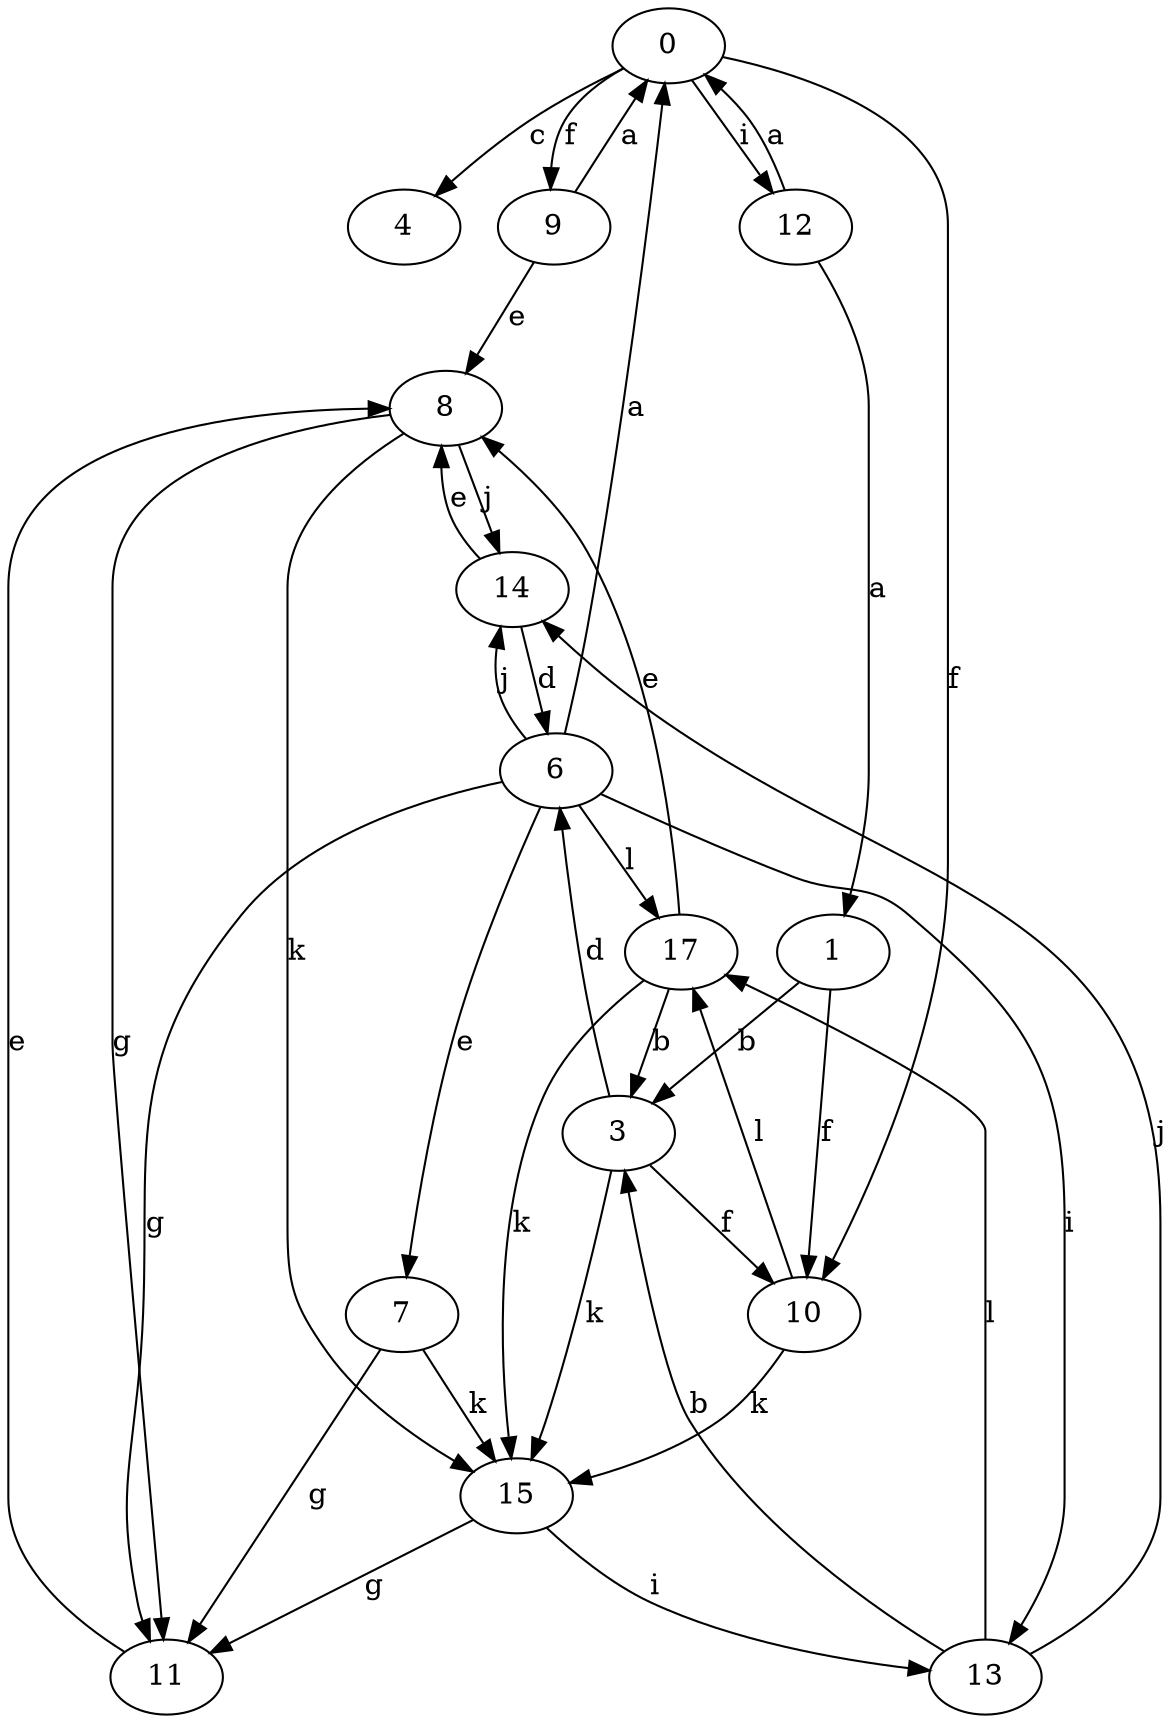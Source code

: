 strict digraph  {
0;
1;
3;
4;
6;
7;
8;
9;
10;
11;
12;
13;
14;
15;
17;
0 -> 4  [label=c];
0 -> 9  [label=f];
0 -> 10  [label=f];
0 -> 12  [label=i];
1 -> 3  [label=b];
1 -> 10  [label=f];
3 -> 6  [label=d];
3 -> 10  [label=f];
3 -> 15  [label=k];
6 -> 0  [label=a];
6 -> 7  [label=e];
6 -> 11  [label=g];
6 -> 13  [label=i];
6 -> 14  [label=j];
6 -> 17  [label=l];
7 -> 11  [label=g];
7 -> 15  [label=k];
8 -> 11  [label=g];
8 -> 14  [label=j];
8 -> 15  [label=k];
9 -> 0  [label=a];
9 -> 8  [label=e];
10 -> 15  [label=k];
10 -> 17  [label=l];
11 -> 8  [label=e];
12 -> 0  [label=a];
12 -> 1  [label=a];
13 -> 3  [label=b];
13 -> 14  [label=j];
13 -> 17  [label=l];
14 -> 6  [label=d];
14 -> 8  [label=e];
15 -> 11  [label=g];
15 -> 13  [label=i];
17 -> 3  [label=b];
17 -> 8  [label=e];
17 -> 15  [label=k];
}
